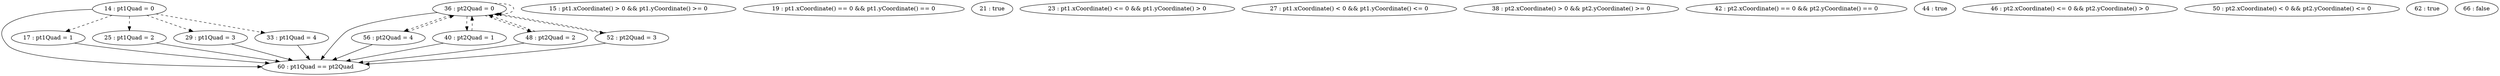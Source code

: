 digraph G {
"14 : pt1Quad = 0"
"14 : pt1Quad = 0" -> "60 : pt1Quad == pt2Quad"
"14 : pt1Quad = 0" -> "17 : pt1Quad = 1" [style=dashed]
"14 : pt1Quad = 0" -> "25 : pt1Quad = 2" [style=dashed]
"14 : pt1Quad = 0" -> "29 : pt1Quad = 3" [style=dashed]
"14 : pt1Quad = 0" -> "33 : pt1Quad = 4" [style=dashed]
"15 : pt1.xCoordinate() > 0 && pt1.yCoordinate() >= 0"
"17 : pt1Quad = 1"
"17 : pt1Quad = 1" -> "60 : pt1Quad == pt2Quad"
"19 : pt1.xCoordinate() == 0 && pt1.yCoordinate() == 0"
"21 : true"
"23 : pt1.xCoordinate() <= 0 && pt1.yCoordinate() > 0"
"25 : pt1Quad = 2"
"25 : pt1Quad = 2" -> "60 : pt1Quad == pt2Quad"
"27 : pt1.xCoordinate() < 0 && pt1.yCoordinate() <= 0"
"29 : pt1Quad = 3"
"29 : pt1Quad = 3" -> "60 : pt1Quad == pt2Quad"
"33 : pt1Quad = 4"
"33 : pt1Quad = 4" -> "60 : pt1Quad == pt2Quad"
"36 : pt2Quad = 0"
"36 : pt2Quad = 0" -> "60 : pt1Quad == pt2Quad"
"36 : pt2Quad = 0" -> "56 : pt2Quad = 4" [style=dashed]
"36 : pt2Quad = 0" -> "40 : pt2Quad = 1" [style=dashed]
"36 : pt2Quad = 0" -> "48 : pt2Quad = 2" [style=dashed]
"36 : pt2Quad = 0" -> "36 : pt2Quad = 0" [style=dashed]
"36 : pt2Quad = 0" -> "52 : pt2Quad = 3" [style=dashed]
"38 : pt2.xCoordinate() > 0 && pt2.yCoordinate() >= 0"
"40 : pt2Quad = 1"
"40 : pt2Quad = 1" -> "60 : pt1Quad == pt2Quad"
"40 : pt2Quad = 1" -> "36 : pt2Quad = 0" [style=dashed]
"42 : pt2.xCoordinate() == 0 && pt2.yCoordinate() == 0"
"44 : true"
"46 : pt2.xCoordinate() <= 0 && pt2.yCoordinate() > 0"
"48 : pt2Quad = 2"
"48 : pt2Quad = 2" -> "60 : pt1Quad == pt2Quad"
"48 : pt2Quad = 2" -> "36 : pt2Quad = 0" [style=dashed]
"50 : pt2.xCoordinate() < 0 && pt2.yCoordinate() <= 0"
"52 : pt2Quad = 3"
"52 : pt2Quad = 3" -> "60 : pt1Quad == pt2Quad"
"52 : pt2Quad = 3" -> "36 : pt2Quad = 0" [style=dashed]
"56 : pt2Quad = 4"
"56 : pt2Quad = 4" -> "60 : pt1Quad == pt2Quad"
"56 : pt2Quad = 4" -> "36 : pt2Quad = 0" [style=dashed]
"60 : pt1Quad == pt2Quad"
"62 : true"
"66 : false"
}
